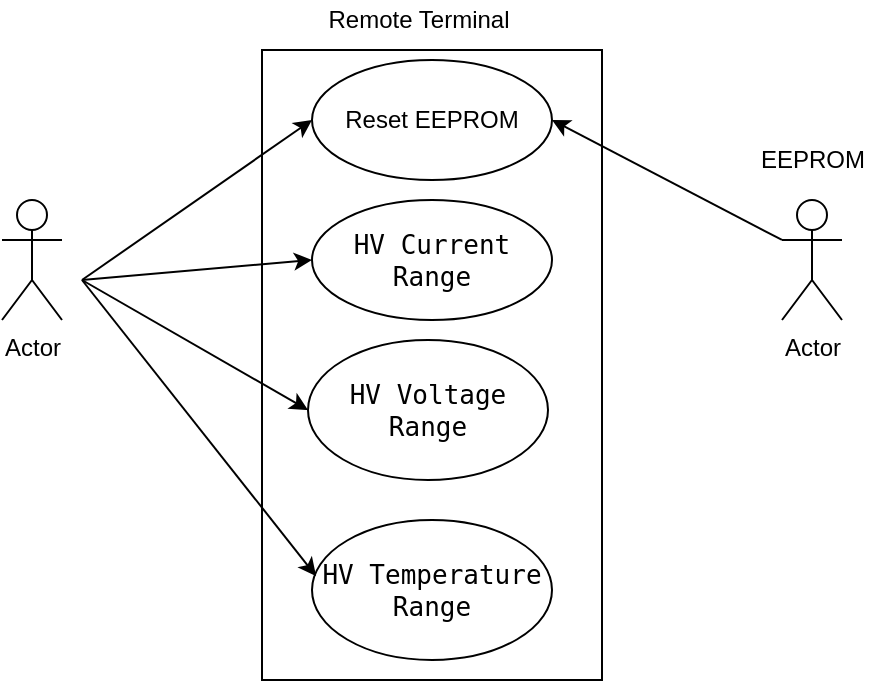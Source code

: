 <mxfile version="14.4.2" type="github">
  <diagram id="r7BFj4_OtNCC0xo6FBvw" name="Page-1">
    <mxGraphModel dx="834" dy="419" grid="1" gridSize="10" guides="1" tooltips="1" connect="1" arrows="1" fold="1" page="1" pageScale="1" pageWidth="850" pageHeight="1100" math="0" shadow="0">
      <root>
        <mxCell id="0" />
        <mxCell id="1" parent="0" />
        <mxCell id="xfwsTz7-LEhmBCxW-xyN-13" value="Actor" style="shape=umlActor;verticalLabelPosition=bottom;verticalAlign=top;html=1;outlineConnect=0;" parent="1" vertex="1">
          <mxGeometry x="190" y="540" width="30" height="60" as="geometry" />
        </mxCell>
        <mxCell id="xfwsTz7-LEhmBCxW-xyN-14" value="" style="rounded=0;whiteSpace=wrap;html=1;" parent="1" vertex="1">
          <mxGeometry x="320" y="465" width="170" height="315" as="geometry" />
        </mxCell>
        <mxCell id="xfwsTz7-LEhmBCxW-xyN-15" value="Remote Terminal" style="text;html=1;align=center;verticalAlign=middle;resizable=0;points=[];autosize=1;" parent="1" vertex="1">
          <mxGeometry x="343" y="440" width="110" height="20" as="geometry" />
        </mxCell>
        <mxCell id="xfwsTz7-LEhmBCxW-xyN-17" value="&lt;font style=&quot;font-size: 13px&quot;&gt;&lt;span style=&quot;left: 240px ; top: 868.78px ; font-family: monospace ; transform: scalex(1)&quot;&gt;HV Current Range&lt;/span&gt;&lt;/font&gt;" style="ellipse;whiteSpace=wrap;html=1;" parent="1" vertex="1">
          <mxGeometry x="345" y="540" width="120" height="60" as="geometry" />
        </mxCell>
        <mxCell id="xfwsTz7-LEhmBCxW-xyN-18" value="&lt;font style=&quot;font-size: 13px&quot;&gt;&lt;span style=&quot;left: 240px ; top: 868.78px ; font-family: monospace ; transform: scalex(1)&quot;&gt;HV Voltage Range&lt;/span&gt;&lt;/font&gt;" style="ellipse;whiteSpace=wrap;html=1;" parent="1" vertex="1">
          <mxGeometry x="343" y="610" width="120" height="70" as="geometry" />
        </mxCell>
        <mxCell id="xfwsTz7-LEhmBCxW-xyN-20" value="" style="endArrow=classic;html=1;entryX=0;entryY=0.5;entryDx=0;entryDy=0;" parent="1" target="xfwsTz7-LEhmBCxW-xyN-17" edge="1">
          <mxGeometry width="50" height="50" relative="1" as="geometry">
            <mxPoint x="230" y="580" as="sourcePoint" />
            <mxPoint x="280" y="680" as="targetPoint" />
          </mxGeometry>
        </mxCell>
        <mxCell id="xfwsTz7-LEhmBCxW-xyN-21" value="" style="endArrow=classic;html=1;entryX=0;entryY=0.5;entryDx=0;entryDy=0;" parent="1" target="xfwsTz7-LEhmBCxW-xyN-18" edge="1">
          <mxGeometry width="50" height="50" relative="1" as="geometry">
            <mxPoint x="230" y="580" as="sourcePoint" />
            <mxPoint x="230" y="700" as="targetPoint" />
          </mxGeometry>
        </mxCell>
        <mxCell id="xfwsTz7-LEhmBCxW-xyN-22" value="Reset EEPROM" style="ellipse;whiteSpace=wrap;html=1;" parent="1" vertex="1">
          <mxGeometry x="345" y="470" width="120" height="60" as="geometry" />
        </mxCell>
        <mxCell id="xfwsTz7-LEhmBCxW-xyN-23" value="" style="endArrow=classic;html=1;entryX=0;entryY=0.5;entryDx=0;entryDy=0;" parent="1" target="xfwsTz7-LEhmBCxW-xyN-22" edge="1">
          <mxGeometry width="50" height="50" relative="1" as="geometry">
            <mxPoint x="230" y="580" as="sourcePoint" />
            <mxPoint x="338" y="635" as="targetPoint" />
          </mxGeometry>
        </mxCell>
        <mxCell id="OI3ETL9p8kPDZWT4Ec9R-1" value="&lt;font style=&quot;font-size: 13px&quot;&gt;&lt;span style=&quot;left: 240px ; top: 868.78px ; font-family: monospace ; transform: scalex(1)&quot;&gt;HV Temperature Range&lt;/span&gt;&lt;/font&gt;" style="ellipse;whiteSpace=wrap;html=1;" vertex="1" parent="1">
          <mxGeometry x="345" y="700" width="120" height="70" as="geometry" />
        </mxCell>
        <mxCell id="OI3ETL9p8kPDZWT4Ec9R-2" value="" style="endArrow=classic;html=1;entryX=0.017;entryY=0.4;entryDx=0;entryDy=0;entryPerimeter=0;" edge="1" parent="1" target="OI3ETL9p8kPDZWT4Ec9R-1">
          <mxGeometry width="50" height="50" relative="1" as="geometry">
            <mxPoint x="230" y="580" as="sourcePoint" />
            <mxPoint x="328" y="655" as="targetPoint" />
          </mxGeometry>
        </mxCell>
        <mxCell id="OI3ETL9p8kPDZWT4Ec9R-3" value="Actor" style="shape=umlActor;verticalLabelPosition=bottom;verticalAlign=top;html=1;outlineConnect=0;" vertex="1" parent="1">
          <mxGeometry x="580" y="540" width="30" height="60" as="geometry" />
        </mxCell>
        <mxCell id="OI3ETL9p8kPDZWT4Ec9R-4" value="EEPROM" style="text;html=1;align=center;verticalAlign=middle;resizable=0;points=[];autosize=1;" vertex="1" parent="1">
          <mxGeometry x="560" y="510" width="70" height="20" as="geometry" />
        </mxCell>
        <mxCell id="SDguim_wLjepxLBYqAg8-1" value="" style="endArrow=classic;html=1;entryX=1;entryY=0.5;entryDx=0;entryDy=0;exitX=0;exitY=0.333;exitDx=0;exitDy=0;exitPerimeter=0;" edge="1" parent="1" source="OI3ETL9p8kPDZWT4Ec9R-3" target="xfwsTz7-LEhmBCxW-xyN-22">
          <mxGeometry width="50" height="50" relative="1" as="geometry">
            <mxPoint x="570" y="570" as="sourcePoint" />
            <mxPoint x="650" y="300" as="targetPoint" />
          </mxGeometry>
        </mxCell>
      </root>
    </mxGraphModel>
  </diagram>
</mxfile>
